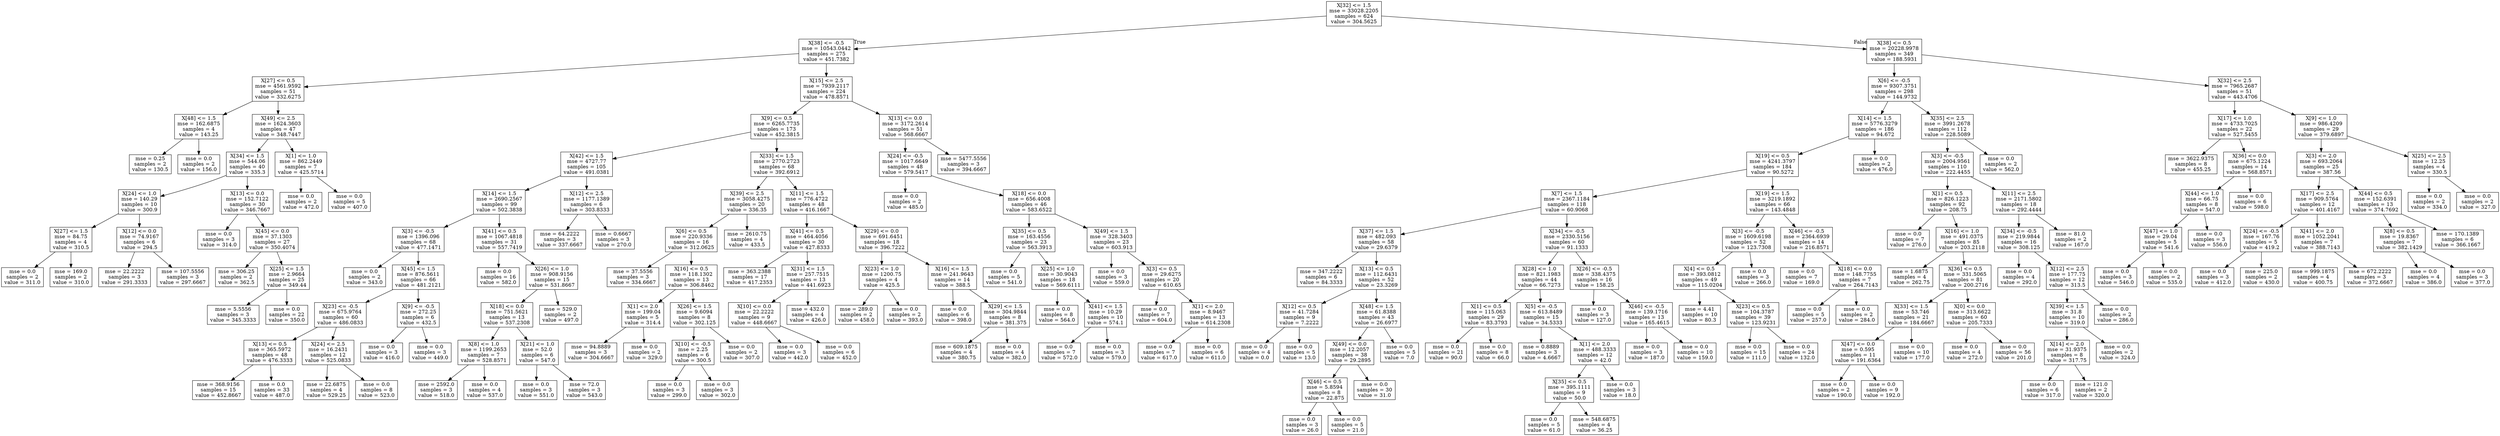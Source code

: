 digraph Tree {
node [shape=box] ;
0 [label="X[32] <= 1.5\nmse = 33028.2205\nsamples = 624\nvalue = 304.5625"] ;
1 [label="X[38] <= -0.5\nmse = 10543.0442\nsamples = 275\nvalue = 451.7382"] ;
0 -> 1 [labeldistance=2.5, labelangle=45, headlabel="True"] ;
2 [label="X[27] <= 0.5\nmse = 4561.9592\nsamples = 51\nvalue = 332.6275"] ;
1 -> 2 ;
3 [label="X[48] <= 1.5\nmse = 162.6875\nsamples = 4\nvalue = 143.25"] ;
2 -> 3 ;
4 [label="mse = 0.25\nsamples = 2\nvalue = 130.5"] ;
3 -> 4 ;
5 [label="mse = 0.0\nsamples = 2\nvalue = 156.0"] ;
3 -> 5 ;
6 [label="X[49] <= 2.5\nmse = 1624.3603\nsamples = 47\nvalue = 348.7447"] ;
2 -> 6 ;
7 [label="X[34] <= 1.5\nmse = 544.06\nsamples = 40\nvalue = 335.3"] ;
6 -> 7 ;
8 [label="X[24] <= 1.0\nmse = 140.29\nsamples = 10\nvalue = 300.9"] ;
7 -> 8 ;
9 [label="X[27] <= 1.5\nmse = 84.75\nsamples = 4\nvalue = 310.5"] ;
8 -> 9 ;
10 [label="mse = 0.0\nsamples = 2\nvalue = 311.0"] ;
9 -> 10 ;
11 [label="mse = 169.0\nsamples = 2\nvalue = 310.0"] ;
9 -> 11 ;
12 [label="X[12] <= 0.0\nmse = 74.9167\nsamples = 6\nvalue = 294.5"] ;
8 -> 12 ;
13 [label="mse = 22.2222\nsamples = 3\nvalue = 291.3333"] ;
12 -> 13 ;
14 [label="mse = 107.5556\nsamples = 3\nvalue = 297.6667"] ;
12 -> 14 ;
15 [label="X[13] <= 0.0\nmse = 152.7122\nsamples = 30\nvalue = 346.7667"] ;
7 -> 15 ;
16 [label="mse = 0.0\nsamples = 3\nvalue = 314.0"] ;
15 -> 16 ;
17 [label="X[45] <= 0.0\nmse = 37.1303\nsamples = 27\nvalue = 350.4074"] ;
15 -> 17 ;
18 [label="mse = 306.25\nsamples = 2\nvalue = 362.5"] ;
17 -> 18 ;
19 [label="X[25] <= 1.5\nmse = 2.9664\nsamples = 25\nvalue = 349.44"] ;
17 -> 19 ;
20 [label="mse = 5.5556\nsamples = 3\nvalue = 345.3333"] ;
19 -> 20 ;
21 [label="mse = 0.0\nsamples = 22\nvalue = 350.0"] ;
19 -> 21 ;
22 [label="X[1] <= 1.0\nmse = 862.2449\nsamples = 7\nvalue = 425.5714"] ;
6 -> 22 ;
23 [label="mse = 0.0\nsamples = 2\nvalue = 472.0"] ;
22 -> 23 ;
24 [label="mse = 0.0\nsamples = 5\nvalue = 407.0"] ;
22 -> 24 ;
25 [label="X[15] <= 2.5\nmse = 7939.2117\nsamples = 224\nvalue = 478.8571"] ;
1 -> 25 ;
26 [label="X[9] <= 0.5\nmse = 6265.7735\nsamples = 173\nvalue = 452.3815"] ;
25 -> 26 ;
27 [label="X[42] <= 1.5\nmse = 4727.77\nsamples = 105\nvalue = 491.0381"] ;
26 -> 27 ;
28 [label="X[14] <= 1.5\nmse = 2690.2567\nsamples = 99\nvalue = 502.3838"] ;
27 -> 28 ;
29 [label="X[3] <= -0.5\nmse = 1396.096\nsamples = 68\nvalue = 477.1471"] ;
28 -> 29 ;
30 [label="mse = 0.0\nsamples = 2\nvalue = 343.0"] ;
29 -> 30 ;
31 [label="X[45] <= 1.5\nmse = 876.5611\nsamples = 66\nvalue = 481.2121"] ;
29 -> 31 ;
32 [label="X[23] <= -0.5\nmse = 675.9764\nsamples = 60\nvalue = 486.0833"] ;
31 -> 32 ;
33 [label="X[13] <= 0.5\nmse = 365.5972\nsamples = 48\nvalue = 476.3333"] ;
32 -> 33 ;
34 [label="mse = 368.9156\nsamples = 15\nvalue = 452.8667"] ;
33 -> 34 ;
35 [label="mse = 0.0\nsamples = 33\nvalue = 487.0"] ;
33 -> 35 ;
36 [label="X[24] <= 2.5\nmse = 16.2431\nsamples = 12\nvalue = 525.0833"] ;
32 -> 36 ;
37 [label="mse = 22.6875\nsamples = 4\nvalue = 529.25"] ;
36 -> 37 ;
38 [label="mse = 0.0\nsamples = 8\nvalue = 523.0"] ;
36 -> 38 ;
39 [label="X[9] <= -0.5\nmse = 272.25\nsamples = 6\nvalue = 432.5"] ;
31 -> 39 ;
40 [label="mse = 0.0\nsamples = 3\nvalue = 416.0"] ;
39 -> 40 ;
41 [label="mse = 0.0\nsamples = 3\nvalue = 449.0"] ;
39 -> 41 ;
42 [label="X[41] <= 0.5\nmse = 1067.4818\nsamples = 31\nvalue = 557.7419"] ;
28 -> 42 ;
43 [label="mse = 0.0\nsamples = 16\nvalue = 582.0"] ;
42 -> 43 ;
44 [label="X[26] <= 1.0\nmse = 908.9156\nsamples = 15\nvalue = 531.8667"] ;
42 -> 44 ;
45 [label="X[18] <= 0.0\nmse = 751.5621\nsamples = 13\nvalue = 537.2308"] ;
44 -> 45 ;
46 [label="X[8] <= 1.0\nmse = 1199.2653\nsamples = 7\nvalue = 528.8571"] ;
45 -> 46 ;
47 [label="mse = 2592.0\nsamples = 3\nvalue = 518.0"] ;
46 -> 47 ;
48 [label="mse = 0.0\nsamples = 4\nvalue = 537.0"] ;
46 -> 48 ;
49 [label="X[21] <= 1.0\nmse = 52.0\nsamples = 6\nvalue = 547.0"] ;
45 -> 49 ;
50 [label="mse = 0.0\nsamples = 3\nvalue = 551.0"] ;
49 -> 50 ;
51 [label="mse = 72.0\nsamples = 3\nvalue = 543.0"] ;
49 -> 51 ;
52 [label="mse = 529.0\nsamples = 2\nvalue = 497.0"] ;
44 -> 52 ;
53 [label="X[12] <= 2.5\nmse = 1177.1389\nsamples = 6\nvalue = 303.8333"] ;
27 -> 53 ;
54 [label="mse = 64.2222\nsamples = 3\nvalue = 337.6667"] ;
53 -> 54 ;
55 [label="mse = 0.6667\nsamples = 3\nvalue = 270.0"] ;
53 -> 55 ;
56 [label="X[33] <= 1.5\nmse = 2770.2723\nsamples = 68\nvalue = 392.6912"] ;
26 -> 56 ;
57 [label="X[39] <= 2.5\nmse = 3058.4275\nsamples = 20\nvalue = 336.35"] ;
56 -> 57 ;
58 [label="X[6] <= 0.5\nmse = 220.9336\nsamples = 16\nvalue = 312.0625"] ;
57 -> 58 ;
59 [label="mse = 37.5556\nsamples = 3\nvalue = 334.6667"] ;
58 -> 59 ;
60 [label="X[16] <= 0.5\nmse = 118.1302\nsamples = 13\nvalue = 306.8462"] ;
58 -> 60 ;
61 [label="X[1] <= 2.0\nmse = 199.04\nsamples = 5\nvalue = 314.4"] ;
60 -> 61 ;
62 [label="mse = 94.8889\nsamples = 3\nvalue = 304.6667"] ;
61 -> 62 ;
63 [label="mse = 0.0\nsamples = 2\nvalue = 329.0"] ;
61 -> 63 ;
64 [label="X[26] <= 1.5\nmse = 9.6094\nsamples = 8\nvalue = 302.125"] ;
60 -> 64 ;
65 [label="X[10] <= -0.5\nmse = 2.25\nsamples = 6\nvalue = 300.5"] ;
64 -> 65 ;
66 [label="mse = 0.0\nsamples = 3\nvalue = 299.0"] ;
65 -> 66 ;
67 [label="mse = 0.0\nsamples = 3\nvalue = 302.0"] ;
65 -> 67 ;
68 [label="mse = 0.0\nsamples = 2\nvalue = 307.0"] ;
64 -> 68 ;
69 [label="mse = 2610.75\nsamples = 4\nvalue = 433.5"] ;
57 -> 69 ;
70 [label="X[11] <= 1.5\nmse = 776.4722\nsamples = 48\nvalue = 416.1667"] ;
56 -> 70 ;
71 [label="X[41] <= 0.5\nmse = 464.4056\nsamples = 30\nvalue = 427.8333"] ;
70 -> 71 ;
72 [label="mse = 363.2388\nsamples = 17\nvalue = 417.2353"] ;
71 -> 72 ;
73 [label="X[31] <= 1.5\nmse = 257.7515\nsamples = 13\nvalue = 441.6923"] ;
71 -> 73 ;
74 [label="X[10] <= 0.0\nmse = 22.2222\nsamples = 9\nvalue = 448.6667"] ;
73 -> 74 ;
75 [label="mse = 0.0\nsamples = 3\nvalue = 442.0"] ;
74 -> 75 ;
76 [label="mse = 0.0\nsamples = 6\nvalue = 452.0"] ;
74 -> 76 ;
77 [label="mse = 432.0\nsamples = 4\nvalue = 426.0"] ;
73 -> 77 ;
78 [label="X[29] <= 0.0\nmse = 691.6451\nsamples = 18\nvalue = 396.7222"] ;
70 -> 78 ;
79 [label="X[23] <= 1.0\nmse = 1200.75\nsamples = 4\nvalue = 425.5"] ;
78 -> 79 ;
80 [label="mse = 289.0\nsamples = 2\nvalue = 458.0"] ;
79 -> 80 ;
81 [label="mse = 0.0\nsamples = 2\nvalue = 393.0"] ;
79 -> 81 ;
82 [label="X[16] <= 1.5\nmse = 241.9643\nsamples = 14\nvalue = 388.5"] ;
78 -> 82 ;
83 [label="mse = 0.0\nsamples = 6\nvalue = 398.0"] ;
82 -> 83 ;
84 [label="X[29] <= 1.5\nmse = 304.9844\nsamples = 8\nvalue = 381.375"] ;
82 -> 84 ;
85 [label="mse = 609.1875\nsamples = 4\nvalue = 380.75"] ;
84 -> 85 ;
86 [label="mse = 0.0\nsamples = 4\nvalue = 382.0"] ;
84 -> 86 ;
87 [label="X[13] <= 0.0\nmse = 3172.2614\nsamples = 51\nvalue = 568.6667"] ;
25 -> 87 ;
88 [label="X[24] <= -0.5\nmse = 1017.6649\nsamples = 48\nvalue = 579.5417"] ;
87 -> 88 ;
89 [label="mse = 0.0\nsamples = 2\nvalue = 485.0"] ;
88 -> 89 ;
90 [label="X[18] <= 0.0\nmse = 656.4008\nsamples = 46\nvalue = 583.6522"] ;
88 -> 90 ;
91 [label="X[35] <= 0.5\nmse = 163.4556\nsamples = 23\nvalue = 563.3913"] ;
90 -> 91 ;
92 [label="mse = 0.0\nsamples = 5\nvalue = 541.0"] ;
91 -> 92 ;
93 [label="X[25] <= 1.0\nmse = 30.9043\nsamples = 18\nvalue = 569.6111"] ;
91 -> 93 ;
94 [label="mse = 0.0\nsamples = 8\nvalue = 564.0"] ;
93 -> 94 ;
95 [label="X[41] <= 1.5\nmse = 10.29\nsamples = 10\nvalue = 574.1"] ;
93 -> 95 ;
96 [label="mse = 0.0\nsamples = 7\nvalue = 572.0"] ;
95 -> 96 ;
97 [label="mse = 0.0\nsamples = 3\nvalue = 579.0"] ;
95 -> 97 ;
98 [label="X[49] <= 1.5\nmse = 328.3403\nsamples = 23\nvalue = 603.913"] ;
90 -> 98 ;
99 [label="mse = 0.0\nsamples = 3\nvalue = 559.0"] ;
98 -> 99 ;
100 [label="X[3] <= 0.5\nmse = 29.6275\nsamples = 20\nvalue = 610.65"] ;
98 -> 100 ;
101 [label="mse = 0.0\nsamples = 7\nvalue = 604.0"] ;
100 -> 101 ;
102 [label="X[1] <= 2.0\nmse = 8.9467\nsamples = 13\nvalue = 614.2308"] ;
100 -> 102 ;
103 [label="mse = 0.0\nsamples = 7\nvalue = 617.0"] ;
102 -> 103 ;
104 [label="mse = 0.0\nsamples = 6\nvalue = 611.0"] ;
102 -> 104 ;
105 [label="mse = 5477.5556\nsamples = 3\nvalue = 394.6667"] ;
87 -> 105 ;
106 [label="X[38] <= 0.5\nmse = 20228.9978\nsamples = 349\nvalue = 188.5931"] ;
0 -> 106 [labeldistance=2.5, labelangle=-45, headlabel="False"] ;
107 [label="X[6] <= -0.5\nmse = 9307.3751\nsamples = 298\nvalue = 144.9732"] ;
106 -> 107 ;
108 [label="X[14] <= 1.5\nmse = 5776.3279\nsamples = 186\nvalue = 94.672"] ;
107 -> 108 ;
109 [label="X[19] <= 0.5\nmse = 4241.3797\nsamples = 184\nvalue = 90.5272"] ;
108 -> 109 ;
110 [label="X[7] <= 1.5\nmse = 2367.1184\nsamples = 118\nvalue = 60.9068"] ;
109 -> 110 ;
111 [label="X[37] <= 1.5\nmse = 482.093\nsamples = 58\nvalue = 29.6379"] ;
110 -> 111 ;
112 [label="mse = 347.2222\nsamples = 6\nvalue = 84.3333"] ;
111 -> 112 ;
113 [label="X[13] <= 0.5\nmse = 112.6431\nsamples = 52\nvalue = 23.3269"] ;
111 -> 113 ;
114 [label="X[12] <= 0.5\nmse = 41.7284\nsamples = 9\nvalue = 7.2222"] ;
113 -> 114 ;
115 [label="mse = 0.0\nsamples = 4\nvalue = 0.0"] ;
114 -> 115 ;
116 [label="mse = 0.0\nsamples = 5\nvalue = 13.0"] ;
114 -> 116 ;
117 [label="X[48] <= 1.5\nmse = 61.8388\nsamples = 43\nvalue = 26.6977"] ;
113 -> 117 ;
118 [label="X[49] <= 0.0\nmse = 12.2057\nsamples = 38\nvalue = 29.2895"] ;
117 -> 118 ;
119 [label="X[46] <= 0.5\nmse = 5.8594\nsamples = 8\nvalue = 22.875"] ;
118 -> 119 ;
120 [label="mse = 0.0\nsamples = 3\nvalue = 26.0"] ;
119 -> 120 ;
121 [label="mse = 0.0\nsamples = 5\nvalue = 21.0"] ;
119 -> 121 ;
122 [label="mse = 0.0\nsamples = 30\nvalue = 31.0"] ;
118 -> 122 ;
123 [label="mse = 0.0\nsamples = 5\nvalue = 7.0"] ;
117 -> 123 ;
124 [label="X[34] <= -0.5\nmse = 2330.5156\nsamples = 60\nvalue = 91.1333"] ;
110 -> 124 ;
125 [label="X[28] <= 1.0\nmse = 821.1983\nsamples = 44\nvalue = 66.7273"] ;
124 -> 125 ;
126 [label="X[1] <= 0.5\nmse = 115.063\nsamples = 29\nvalue = 83.3793"] ;
125 -> 126 ;
127 [label="mse = 0.0\nsamples = 21\nvalue = 90.0"] ;
126 -> 127 ;
128 [label="mse = 0.0\nsamples = 8\nvalue = 66.0"] ;
126 -> 128 ;
129 [label="X[5] <= -0.5\nmse = 613.8489\nsamples = 15\nvalue = 34.5333"] ;
125 -> 129 ;
130 [label="mse = 0.8889\nsamples = 3\nvalue = 4.6667"] ;
129 -> 130 ;
131 [label="X[1] <= 2.0\nmse = 488.3333\nsamples = 12\nvalue = 42.0"] ;
129 -> 131 ;
132 [label="X[35] <= 0.5\nmse = 395.1111\nsamples = 9\nvalue = 50.0"] ;
131 -> 132 ;
133 [label="mse = 0.0\nsamples = 5\nvalue = 61.0"] ;
132 -> 133 ;
134 [label="mse = 548.6875\nsamples = 4\nvalue = 36.25"] ;
132 -> 134 ;
135 [label="mse = 0.0\nsamples = 3\nvalue = 18.0"] ;
131 -> 135 ;
136 [label="X[26] <= -0.5\nmse = 338.4375\nsamples = 16\nvalue = 158.25"] ;
124 -> 136 ;
137 [label="mse = 0.0\nsamples = 3\nvalue = 127.0"] ;
136 -> 137 ;
138 [label="X[46] <= -0.5\nmse = 139.1716\nsamples = 13\nvalue = 165.4615"] ;
136 -> 138 ;
139 [label="mse = 0.0\nsamples = 3\nvalue = 187.0"] ;
138 -> 139 ;
140 [label="mse = 0.0\nsamples = 10\nvalue = 159.0"] ;
138 -> 140 ;
141 [label="X[19] <= 1.5\nmse = 3219.1892\nsamples = 66\nvalue = 143.4848"] ;
109 -> 141 ;
142 [label="X[3] <= -0.5\nmse = 1609.6198\nsamples = 52\nvalue = 123.7308"] ;
141 -> 142 ;
143 [label="X[4] <= 0.5\nmse = 393.0812\nsamples = 49\nvalue = 115.0204"] ;
142 -> 143 ;
144 [label="mse = 4.41\nsamples = 10\nvalue = 80.3"] ;
143 -> 144 ;
145 [label="X[23] <= 0.5\nmse = 104.3787\nsamples = 39\nvalue = 123.9231"] ;
143 -> 145 ;
146 [label="mse = 0.0\nsamples = 15\nvalue = 111.0"] ;
145 -> 146 ;
147 [label="mse = 0.0\nsamples = 24\nvalue = 132.0"] ;
145 -> 147 ;
148 [label="mse = 0.0\nsamples = 3\nvalue = 266.0"] ;
142 -> 148 ;
149 [label="X[46] <= -0.5\nmse = 2364.6939\nsamples = 14\nvalue = 216.8571"] ;
141 -> 149 ;
150 [label="mse = 0.0\nsamples = 7\nvalue = 169.0"] ;
149 -> 150 ;
151 [label="X[18] <= 0.0\nmse = 148.7755\nsamples = 7\nvalue = 264.7143"] ;
149 -> 151 ;
152 [label="mse = 0.0\nsamples = 5\nvalue = 257.0"] ;
151 -> 152 ;
153 [label="mse = 0.0\nsamples = 2\nvalue = 284.0"] ;
151 -> 153 ;
154 [label="mse = 0.0\nsamples = 2\nvalue = 476.0"] ;
108 -> 154 ;
155 [label="X[35] <= 2.5\nmse = 3991.2678\nsamples = 112\nvalue = 228.5089"] ;
107 -> 155 ;
156 [label="X[3] <= -0.5\nmse = 2004.9561\nsamples = 110\nvalue = 222.4455"] ;
155 -> 156 ;
157 [label="X[1] <= 0.5\nmse = 826.1223\nsamples = 92\nvalue = 208.75"] ;
156 -> 157 ;
158 [label="mse = 0.0\nsamples = 7\nvalue = 276.0"] ;
157 -> 158 ;
159 [label="X[16] <= 1.0\nmse = 491.0375\nsamples = 85\nvalue = 203.2118"] ;
157 -> 159 ;
160 [label="mse = 1.6875\nsamples = 4\nvalue = 262.75"] ;
159 -> 160 ;
161 [label="X[36] <= 0.5\nmse = 331.5065\nsamples = 81\nvalue = 200.2716"] ;
159 -> 161 ;
162 [label="X[33] <= 1.5\nmse = 53.746\nsamples = 21\nvalue = 184.6667"] ;
161 -> 162 ;
163 [label="X[47] <= 0.0\nmse = 0.595\nsamples = 11\nvalue = 191.6364"] ;
162 -> 163 ;
164 [label="mse = 0.0\nsamples = 2\nvalue = 190.0"] ;
163 -> 164 ;
165 [label="mse = 0.0\nsamples = 9\nvalue = 192.0"] ;
163 -> 165 ;
166 [label="mse = 0.0\nsamples = 10\nvalue = 177.0"] ;
162 -> 166 ;
167 [label="X[0] <= 0.0\nmse = 313.6622\nsamples = 60\nvalue = 205.7333"] ;
161 -> 167 ;
168 [label="mse = 0.0\nsamples = 4\nvalue = 272.0"] ;
167 -> 168 ;
169 [label="mse = 0.0\nsamples = 56\nvalue = 201.0"] ;
167 -> 169 ;
170 [label="X[11] <= 2.5\nmse = 2171.5802\nsamples = 18\nvalue = 292.4444"] ;
156 -> 170 ;
171 [label="X[34] <= -0.5\nmse = 219.9844\nsamples = 16\nvalue = 308.125"] ;
170 -> 171 ;
172 [label="mse = 0.0\nsamples = 4\nvalue = 292.0"] ;
171 -> 172 ;
173 [label="X[12] <= 2.5\nmse = 177.75\nsamples = 12\nvalue = 313.5"] ;
171 -> 173 ;
174 [label="X[39] <= 1.5\nmse = 31.8\nsamples = 10\nvalue = 319.0"] ;
173 -> 174 ;
175 [label="X[14] <= 2.0\nmse = 31.9375\nsamples = 8\nvalue = 317.75"] ;
174 -> 175 ;
176 [label="mse = 0.0\nsamples = 6\nvalue = 317.0"] ;
175 -> 176 ;
177 [label="mse = 121.0\nsamples = 2\nvalue = 320.0"] ;
175 -> 177 ;
178 [label="mse = 0.0\nsamples = 2\nvalue = 324.0"] ;
174 -> 178 ;
179 [label="mse = 0.0\nsamples = 2\nvalue = 286.0"] ;
173 -> 179 ;
180 [label="mse = 81.0\nsamples = 2\nvalue = 167.0"] ;
170 -> 180 ;
181 [label="mse = 0.0\nsamples = 2\nvalue = 562.0"] ;
155 -> 181 ;
182 [label="X[32] <= 2.5\nmse = 7965.2687\nsamples = 51\nvalue = 443.4706"] ;
106 -> 182 ;
183 [label="X[17] <= 1.0\nmse = 4733.7025\nsamples = 22\nvalue = 527.5455"] ;
182 -> 183 ;
184 [label="mse = 3622.9375\nsamples = 8\nvalue = 455.25"] ;
183 -> 184 ;
185 [label="X[36] <= 0.0\nmse = 675.1224\nsamples = 14\nvalue = 568.8571"] ;
183 -> 185 ;
186 [label="X[44] <= 1.0\nmse = 66.75\nsamples = 8\nvalue = 547.0"] ;
185 -> 186 ;
187 [label="X[47] <= 1.0\nmse = 29.04\nsamples = 5\nvalue = 541.6"] ;
186 -> 187 ;
188 [label="mse = 0.0\nsamples = 3\nvalue = 546.0"] ;
187 -> 188 ;
189 [label="mse = 0.0\nsamples = 2\nvalue = 535.0"] ;
187 -> 189 ;
190 [label="mse = 0.0\nsamples = 3\nvalue = 556.0"] ;
186 -> 190 ;
191 [label="mse = 0.0\nsamples = 6\nvalue = 598.0"] ;
185 -> 191 ;
192 [label="X[9] <= 1.0\nmse = 986.4209\nsamples = 29\nvalue = 379.6897"] ;
182 -> 192 ;
193 [label="X[3] <= 2.0\nmse = 693.2064\nsamples = 25\nvalue = 387.56"] ;
192 -> 193 ;
194 [label="X[17] <= 2.5\nmse = 909.5764\nsamples = 12\nvalue = 401.4167"] ;
193 -> 194 ;
195 [label="X[24] <= -0.5\nmse = 167.76\nsamples = 5\nvalue = 419.2"] ;
194 -> 195 ;
196 [label="mse = 0.0\nsamples = 3\nvalue = 412.0"] ;
195 -> 196 ;
197 [label="mse = 225.0\nsamples = 2\nvalue = 430.0"] ;
195 -> 197 ;
198 [label="X[41] <= 2.0\nmse = 1052.2041\nsamples = 7\nvalue = 388.7143"] ;
194 -> 198 ;
199 [label="mse = 999.1875\nsamples = 4\nvalue = 400.75"] ;
198 -> 199 ;
200 [label="mse = 672.2222\nsamples = 3\nvalue = 372.6667"] ;
198 -> 200 ;
201 [label="X[44] <= 0.5\nmse = 152.6391\nsamples = 13\nvalue = 374.7692"] ;
193 -> 201 ;
202 [label="X[8] <= 0.5\nmse = 19.8367\nsamples = 7\nvalue = 382.1429"] ;
201 -> 202 ;
203 [label="mse = 0.0\nsamples = 4\nvalue = 386.0"] ;
202 -> 203 ;
204 [label="mse = 0.0\nsamples = 3\nvalue = 377.0"] ;
202 -> 204 ;
205 [label="mse = 170.1389\nsamples = 6\nvalue = 366.1667"] ;
201 -> 205 ;
206 [label="X[25] <= 2.5\nmse = 12.25\nsamples = 4\nvalue = 330.5"] ;
192 -> 206 ;
207 [label="mse = 0.0\nsamples = 2\nvalue = 334.0"] ;
206 -> 207 ;
208 [label="mse = 0.0\nsamples = 2\nvalue = 327.0"] ;
206 -> 208 ;
}